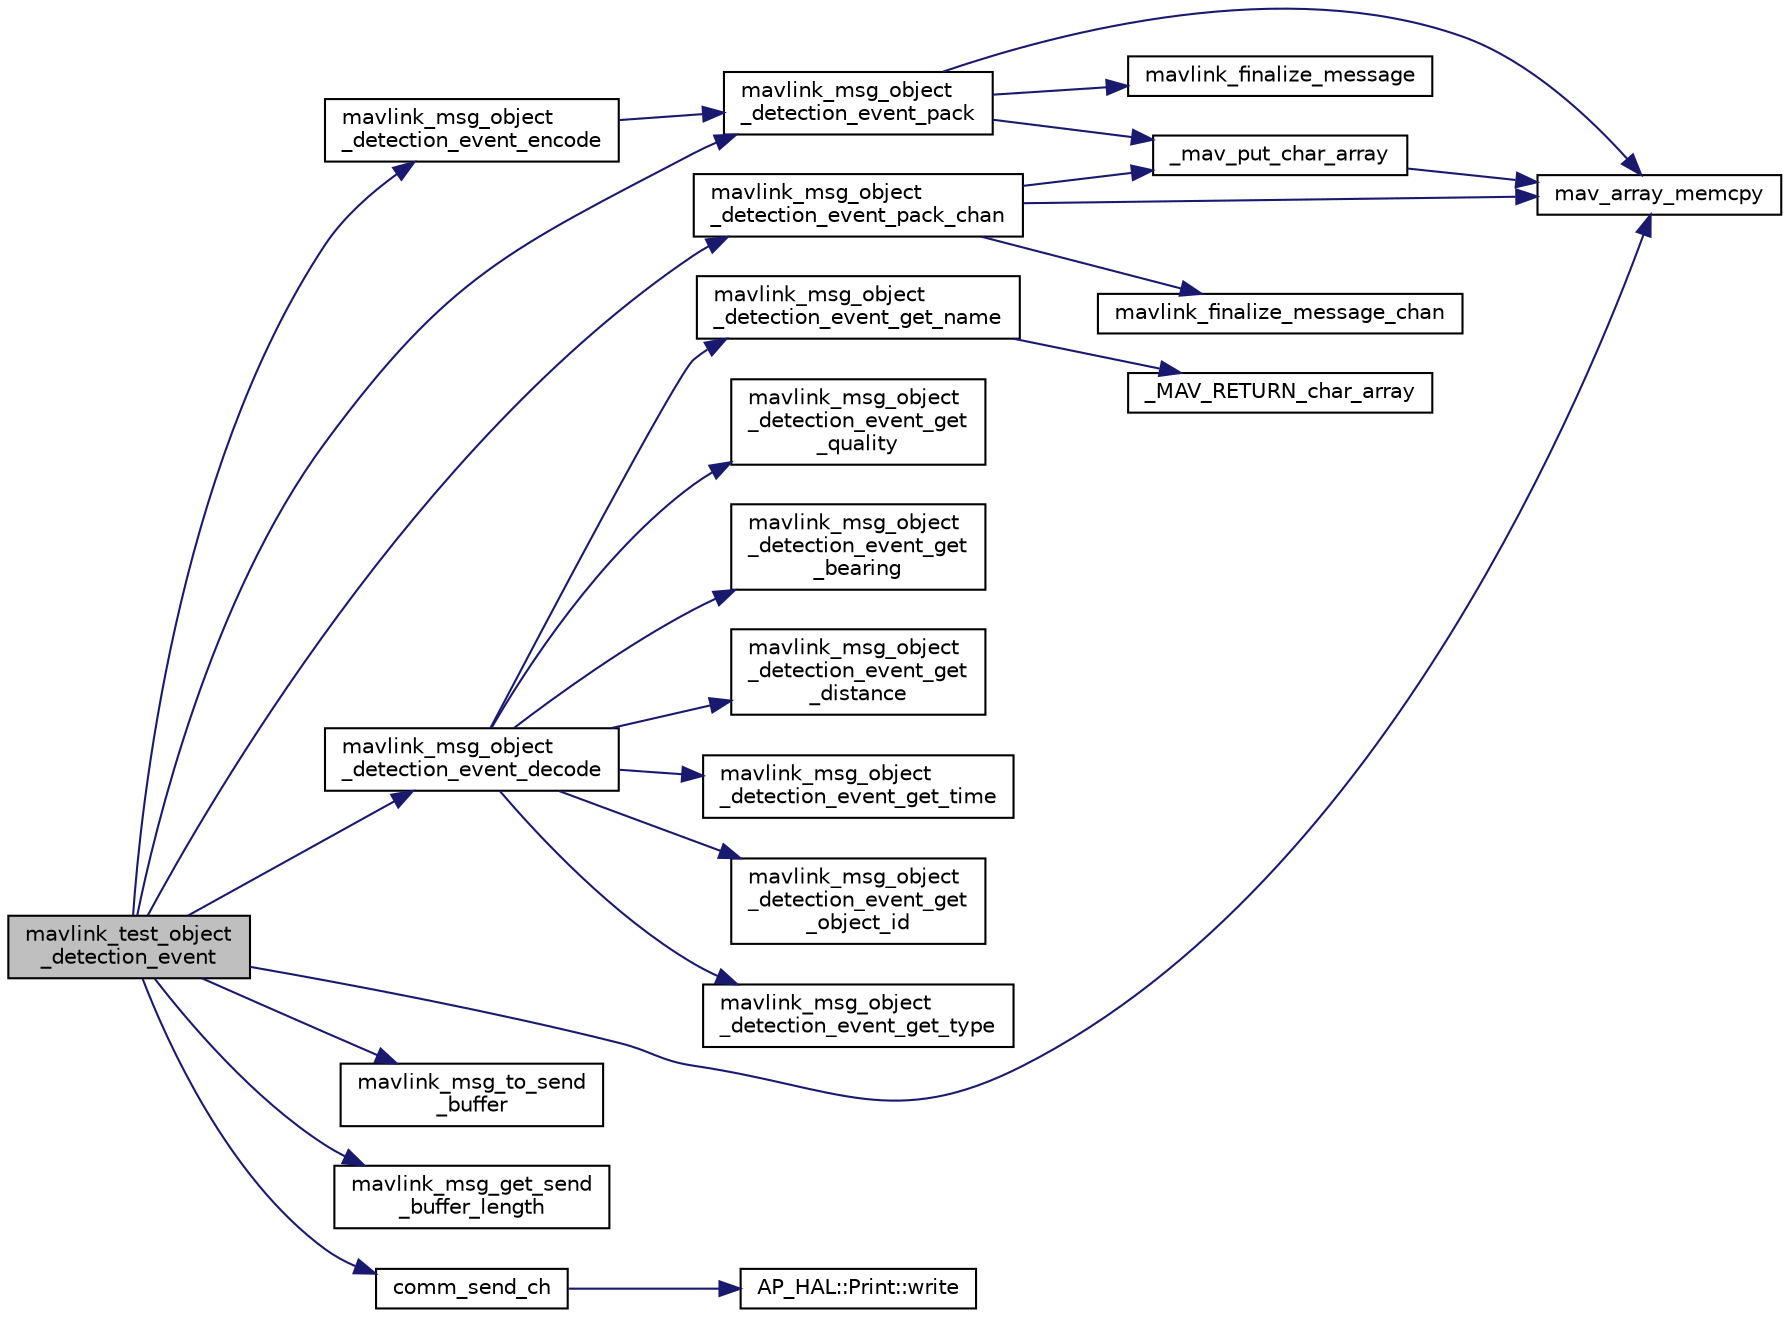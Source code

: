 digraph "mavlink_test_object_detection_event"
{
 // INTERACTIVE_SVG=YES
  edge [fontname="Helvetica",fontsize="10",labelfontname="Helvetica",labelfontsize="10"];
  node [fontname="Helvetica",fontsize="10",shape=record];
  rankdir="LR";
  Node1 [label="mavlink_test_object\l_detection_event",height=0.2,width=0.4,color="black", fillcolor="grey75", style="filled" fontcolor="black"];
  Node1 -> Node2 [color="midnightblue",fontsize="10",style="solid",fontname="Helvetica"];
  Node2 [label="mav_array_memcpy",height=0.2,width=0.4,color="black", fillcolor="white", style="filled",URL="$v0_89_2protocol_8h.html#a4486c3d5854cac1cb6a0fb1cc5ba570c"];
  Node1 -> Node3 [color="midnightblue",fontsize="10",style="solid",fontname="Helvetica"];
  Node3 [label="mavlink_msg_object\l_detection_event_encode",height=0.2,width=0.4,color="black", fillcolor="white", style="filled",URL="$mavlink__msg__object__detection__event_8h.html#a33a0fc8eb5cd715981037643f4821da1",tooltip="Encode a object_detection_event struct into a message. "];
  Node3 -> Node4 [color="midnightblue",fontsize="10",style="solid",fontname="Helvetica"];
  Node4 [label="mavlink_msg_object\l_detection_event_pack",height=0.2,width=0.4,color="black", fillcolor="white", style="filled",URL="$mavlink__msg__object__detection__event_8h.html#ab397c897a14ca2475de5cf86c8f2312e",tooltip="Pack a object_detection_event message. "];
  Node4 -> Node5 [color="midnightblue",fontsize="10",style="solid",fontname="Helvetica"];
  Node5 [label="_mav_put_char_array",height=0.2,width=0.4,color="black", fillcolor="white", style="filled",URL="$v0_89_2protocol_8h.html#a1e87b7f293e127478ca611644a7810b6"];
  Node5 -> Node2 [color="midnightblue",fontsize="10",style="solid",fontname="Helvetica"];
  Node4 -> Node2 [color="midnightblue",fontsize="10",style="solid",fontname="Helvetica"];
  Node4 -> Node6 [color="midnightblue",fontsize="10",style="solid",fontname="Helvetica"];
  Node6 [label="mavlink_finalize_message",height=0.2,width=0.4,color="black", fillcolor="white", style="filled",URL="$v0_89_2mavlink__helpers_8h.html#af3bea083c5ec83f5b6570b2bd4a817d0",tooltip="Finalize a MAVLink message with MAVLINK_COMM_0 as default channel. "];
  Node1 -> Node7 [color="midnightblue",fontsize="10",style="solid",fontname="Helvetica"];
  Node7 [label="mavlink_msg_object\l_detection_event_decode",height=0.2,width=0.4,color="black", fillcolor="white", style="filled",URL="$mavlink__msg__object__detection__event_8h.html#a223ff05df85c11c1d4c5e16d3b50a5a3",tooltip="Decode a object_detection_event message into a struct. "];
  Node7 -> Node8 [color="midnightblue",fontsize="10",style="solid",fontname="Helvetica"];
  Node8 [label="mavlink_msg_object\l_detection_event_get_time",height=0.2,width=0.4,color="black", fillcolor="white", style="filled",URL="$mavlink__msg__object__detection__event_8h.html#ac17c50f16be625b17993831522238faf",tooltip="Send a object_detection_event message. "];
  Node7 -> Node9 [color="midnightblue",fontsize="10",style="solid",fontname="Helvetica"];
  Node9 [label="mavlink_msg_object\l_detection_event_get\l_object_id",height=0.2,width=0.4,color="black", fillcolor="white", style="filled",URL="$mavlink__msg__object__detection__event_8h.html#a621a070a4b0adf5fcd31b2978014847c",tooltip="Get field object_id from object_detection_event message. "];
  Node7 -> Node10 [color="midnightblue",fontsize="10",style="solid",fontname="Helvetica"];
  Node10 [label="mavlink_msg_object\l_detection_event_get_type",height=0.2,width=0.4,color="black", fillcolor="white", style="filled",URL="$mavlink__msg__object__detection__event_8h.html#a8dea82524c64e88357e3c94bdf417cbd",tooltip="Get field type from object_detection_event message. "];
  Node7 -> Node11 [color="midnightblue",fontsize="10",style="solid",fontname="Helvetica"];
  Node11 [label="mavlink_msg_object\l_detection_event_get_name",height=0.2,width=0.4,color="black", fillcolor="white", style="filled",URL="$mavlink__msg__object__detection__event_8h.html#a52d3864083104b338008879693128886",tooltip="Get field name from object_detection_event message. "];
  Node11 -> Node12 [color="midnightblue",fontsize="10",style="solid",fontname="Helvetica"];
  Node12 [label="_MAV_RETURN_char_array",height=0.2,width=0.4,color="black", fillcolor="white", style="filled",URL="$v0_89_2protocol_8h.html#a12ebb16564718cc14d12b46458bbb290"];
  Node7 -> Node13 [color="midnightblue",fontsize="10",style="solid",fontname="Helvetica"];
  Node13 [label="mavlink_msg_object\l_detection_event_get\l_quality",height=0.2,width=0.4,color="black", fillcolor="white", style="filled",URL="$mavlink__msg__object__detection__event_8h.html#a7308167488e744bb9cc7a40813b982b0",tooltip="Get field quality from object_detection_event message. "];
  Node7 -> Node14 [color="midnightblue",fontsize="10",style="solid",fontname="Helvetica"];
  Node14 [label="mavlink_msg_object\l_detection_event_get\l_bearing",height=0.2,width=0.4,color="black", fillcolor="white", style="filled",URL="$mavlink__msg__object__detection__event_8h.html#a4d624017a63c2a0c07cb2ab6b16dd116",tooltip="Get field bearing from object_detection_event message. "];
  Node7 -> Node15 [color="midnightblue",fontsize="10",style="solid",fontname="Helvetica"];
  Node15 [label="mavlink_msg_object\l_detection_event_get\l_distance",height=0.2,width=0.4,color="black", fillcolor="white", style="filled",URL="$mavlink__msg__object__detection__event_8h.html#a71685e2d0f8b616ea98954bda238e9a0",tooltip="Get field distance from object_detection_event message. "];
  Node1 -> Node4 [color="midnightblue",fontsize="10",style="solid",fontname="Helvetica"];
  Node1 -> Node16 [color="midnightblue",fontsize="10",style="solid",fontname="Helvetica"];
  Node16 [label="mavlink_msg_object\l_detection_event_pack_chan",height=0.2,width=0.4,color="black", fillcolor="white", style="filled",URL="$mavlink__msg__object__detection__event_8h.html#af2893d08dd5a69a60bde3dcf1662ae6d",tooltip="Pack a object_detection_event message on a channel. "];
  Node16 -> Node5 [color="midnightblue",fontsize="10",style="solid",fontname="Helvetica"];
  Node16 -> Node2 [color="midnightblue",fontsize="10",style="solid",fontname="Helvetica"];
  Node16 -> Node17 [color="midnightblue",fontsize="10",style="solid",fontname="Helvetica"];
  Node17 [label="mavlink_finalize_message_chan",height=0.2,width=0.4,color="black", fillcolor="white", style="filled",URL="$v0_89_2mavlink__helpers_8h.html#aa66131138fc02101dcc73b4b556ab422",tooltip="Finalize a MAVLink message with channel assignment. "];
  Node1 -> Node18 [color="midnightblue",fontsize="10",style="solid",fontname="Helvetica"];
  Node18 [label="mavlink_msg_to_send\l_buffer",height=0.2,width=0.4,color="black", fillcolor="white", style="filled",URL="$v0_89_2mavlink__helpers_8h.html#afea0a9befa84822fd62c2899ea0d849e",tooltip="Pack a message to send it over a serial byte stream. "];
  Node1 -> Node19 [color="midnightblue",fontsize="10",style="solid",fontname="Helvetica"];
  Node19 [label="mavlink_msg_get_send\l_buffer_length",height=0.2,width=0.4,color="black", fillcolor="white", style="filled",URL="$v0_89_2protocol_8h.html#aa86c08f27aabb7a2e12a67f189f590c8",tooltip="Get the required buffer size for this message. "];
  Node1 -> Node20 [color="midnightblue",fontsize="10",style="solid",fontname="Helvetica"];
  Node20 [label="comm_send_ch",height=0.2,width=0.4,color="black", fillcolor="white", style="filled",URL="$GCS__MAVLink_8h.html#ab753873a1ee10adedd0ce246311468f8"];
  Node20 -> Node21 [color="midnightblue",fontsize="10",style="solid",fontname="Helvetica"];
  Node21 [label="AP_HAL::Print::write",height=0.2,width=0.4,color="black", fillcolor="white", style="filled",URL="$classAP__HAL_1_1Print.html#acc65391952a43334f8f5c9bef341f501"];
}
